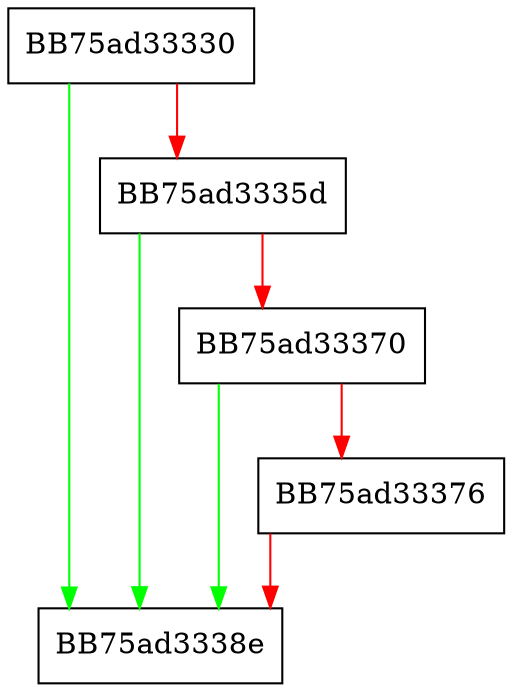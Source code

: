 digraph GetElementPriority {
  node [shape="box"];
  graph [splines=ortho];
  BB75ad33330 -> BB75ad3338e [color="green"];
  BB75ad33330 -> BB75ad3335d [color="red"];
  BB75ad3335d -> BB75ad3338e [color="green"];
  BB75ad3335d -> BB75ad33370 [color="red"];
  BB75ad33370 -> BB75ad3338e [color="green"];
  BB75ad33370 -> BB75ad33376 [color="red"];
  BB75ad33376 -> BB75ad3338e [color="red"];
}